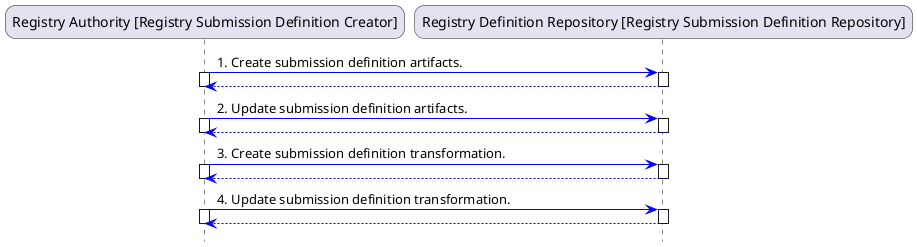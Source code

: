 @startuml
skinparam usecase {
backgroundColor DeepSkyBlue
BorderColor DarkSlateGray
ArrowColor Blue
}

skinparam Note {
BackgroundColor LightBlue
BorderColor Blue
}

skinparam roundcorner 20

skinparam Component {
FontName Arial
Style awesome
BorderColor DeepSkyBlue
BackgroundColor LightBlue
}
hide footbox
participant "Registry Authority [Registry Submission Definition Creator]" as RSDC
participant "Registry Definition Repository [Registry Submission Definition Repository]" as RSDR
"RSDC" -> "RSDR" : 1. Create submission definition artifacts.
activate "RSDC"
activate "RSDR"
return
deactivate "RSDC"
deactivate "RSDR"
"RSDC" -> "RSDR" : 2. Update submission definition artifacts.
activate "RSDC"
activate "RSDR"
return
deactivate "RSDC"
deactivate "RSDR"
"RSDC" -> "RSDR" : 3. Create submission definition transformation.
activate "RSDC"
activate "RSDR"
return
deactivate "RSDC"
deactivate "RSDR"
"RSDC" -> "RSDR" : 4. Update submission definition transformation.
activate "RSDC"
activate "RSDR"
return
deactivate "RSDC"
deactivate "RSDR"
@enduml
